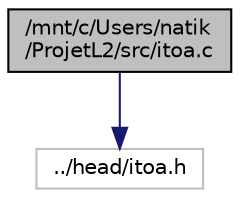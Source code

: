 digraph "/mnt/c/Users/natik/ProjetL2/src/itoa.c"
{
 // LATEX_PDF_SIZE
  edge [fontname="Helvetica",fontsize="10",labelfontname="Helvetica",labelfontsize="10"];
  node [fontname="Helvetica",fontsize="10",shape=record];
  Node1 [label="/mnt/c/Users/natik\l/ProjetL2/src/itoa.c",height=0.2,width=0.4,color="black", fillcolor="grey75", style="filled", fontcolor="black",tooltip="Fichier contenant les fonctions pour la conversion d'un entier en chaine de caractères."];
  Node1 -> Node2 [color="midnightblue",fontsize="10",style="solid",fontname="Helvetica"];
  Node2 [label="../head/itoa.h",height=0.2,width=0.4,color="grey75", fillcolor="white", style="filled",tooltip=" "];
}
